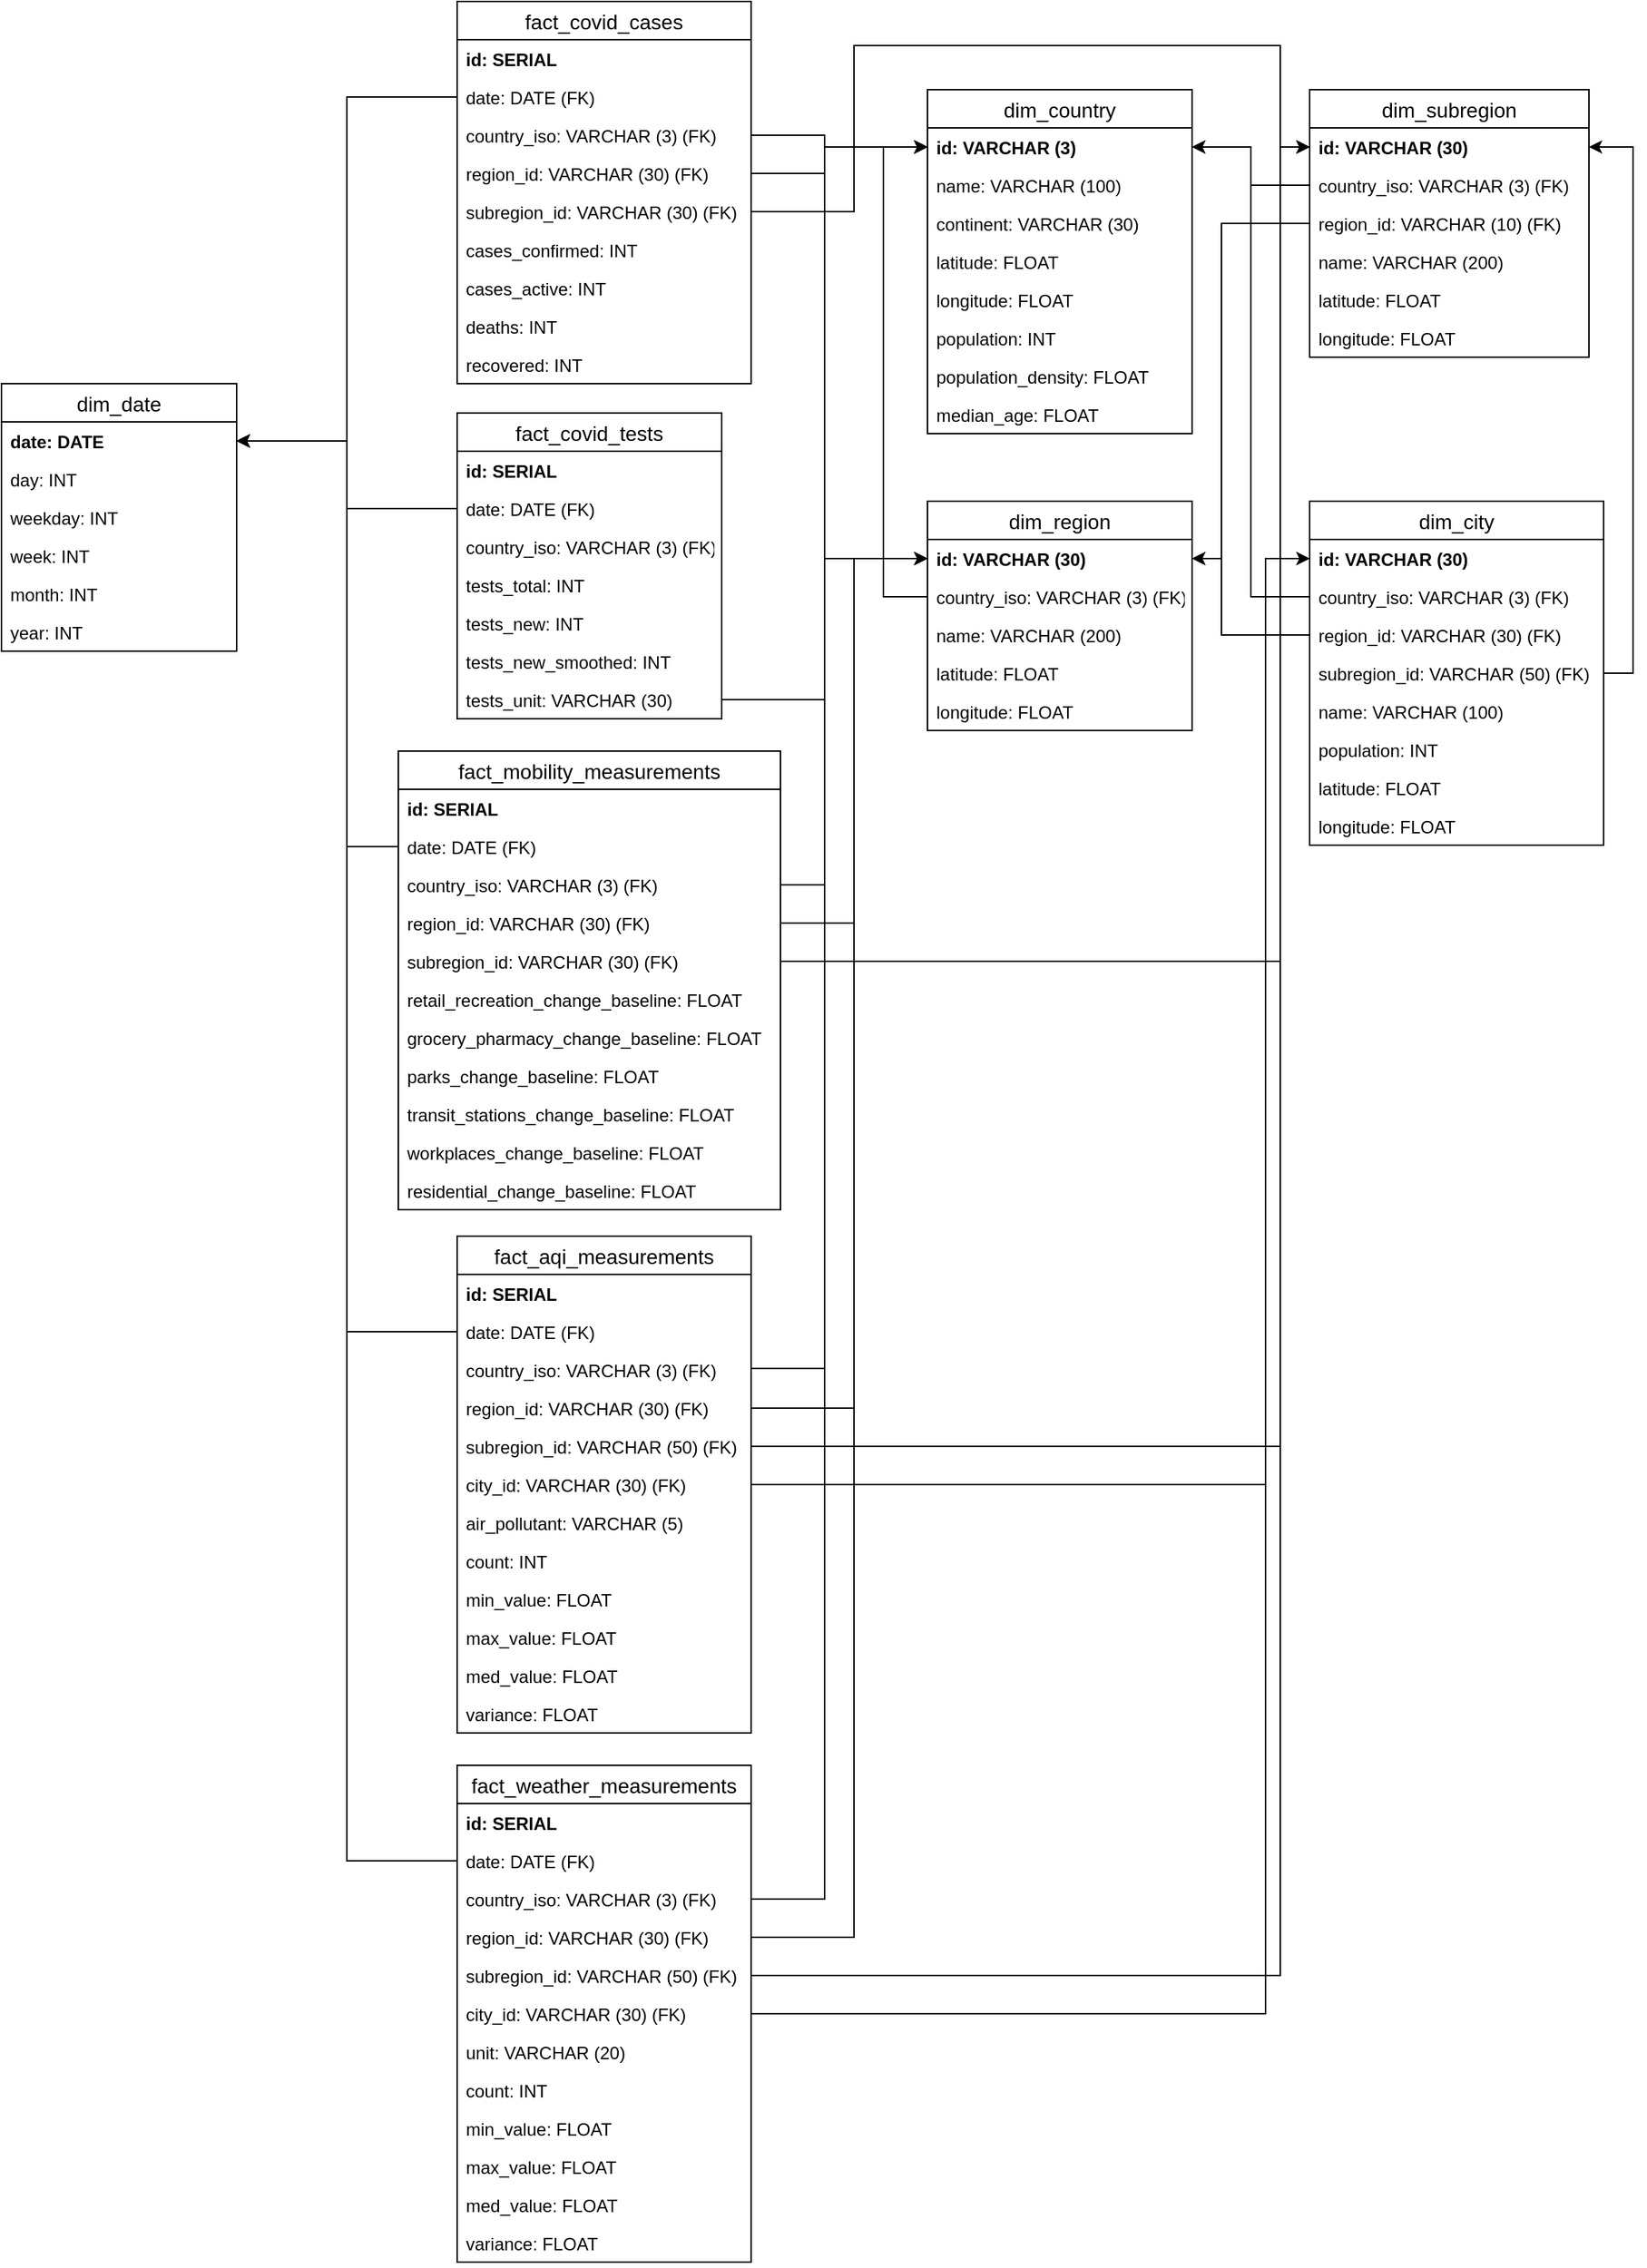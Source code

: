 <mxfile version="13.3.5" type="device"><diagram id="C5RBs43oDa-KdzZeNtuy" name="Page-1"><mxGraphModel dx="1426" dy="821" grid="1" gridSize="10" guides="1" tooltips="1" connect="1" arrows="1" fold="1" page="1" pageScale="1" pageWidth="1169" pageHeight="827" math="0" shadow="0"><root><mxCell id="WIyWlLk6GJQsqaUBKTNV-0"/><mxCell id="WIyWlLk6GJQsqaUBKTNV-1" parent="WIyWlLk6GJQsqaUBKTNV-0"/><mxCell id="V4RTQigZ_DLXJ53Hhl_0-69" style="edgeStyle=orthogonalEdgeStyle;rounded=0;orthogonalLoop=1;jettySize=auto;html=1;exitX=0;exitY=0.5;exitDx=0;exitDy=0;entryX=1;entryY=0.5;entryDx=0;entryDy=0;" parent="WIyWlLk6GJQsqaUBKTNV-1" source="V4RTQigZ_DLXJ53Hhl_0-15" target="V4RTQigZ_DLXJ53Hhl_0-29" edge="1"><mxGeometry relative="1" as="geometry"/></mxCell><mxCell id="V4RTQigZ_DLXJ53Hhl_0-71" style="edgeStyle=orthogonalEdgeStyle;rounded=0;orthogonalLoop=1;jettySize=auto;html=1;exitX=0;exitY=0.5;exitDx=0;exitDy=0;entryX=1;entryY=0.5;entryDx=0;entryDy=0;" parent="WIyWlLk6GJQsqaUBKTNV-1" source="V4RTQigZ_DLXJ53Hhl_0-19" target="V4RTQigZ_DLXJ53Hhl_0-29" edge="1"><mxGeometry relative="1" as="geometry"/></mxCell><mxCell id="V4RTQigZ_DLXJ53Hhl_0-73" style="edgeStyle=orthogonalEdgeStyle;rounded=0;orthogonalLoop=1;jettySize=auto;html=1;exitX=0;exitY=0.5;exitDx=0;exitDy=0;entryX=1;entryY=0.5;entryDx=0;entryDy=0;" parent="WIyWlLk6GJQsqaUBKTNV-1" source="V4RTQigZ_DLXJ53Hhl_0-23" target="V4RTQigZ_DLXJ53Hhl_0-29" edge="1"><mxGeometry relative="1" as="geometry"/></mxCell><mxCell id="V4RTQigZ_DLXJ53Hhl_0-89" style="edgeStyle=orthogonalEdgeStyle;rounded=0;orthogonalLoop=1;jettySize=auto;html=1;exitX=1;exitY=0.5;exitDx=0;exitDy=0;entryX=0;entryY=0.5;entryDx=0;entryDy=0;" parent="WIyWlLk6GJQsqaUBKTNV-1" source="0sKvX_XyBeGaXxwHARVl-60" target="V4RTQigZ_DLXJ53Hhl_0-36" edge="1"><mxGeometry relative="1" as="geometry"><Array as="points"><mxPoint x="590" y="111"/><mxPoint x="590" y="119"/></Array></mxGeometry></mxCell><mxCell id="V4RTQigZ_DLXJ53Hhl_0-90" style="edgeStyle=orthogonalEdgeStyle;rounded=0;orthogonalLoop=1;jettySize=auto;html=1;exitX=1;exitY=0.5;exitDx=0;exitDy=0;" parent="WIyWlLk6GJQsqaUBKTNV-1" source="V4RTQigZ_DLXJ53Hhl_0-20" target="V4RTQigZ_DLXJ53Hhl_0-36" edge="1"><mxGeometry relative="1" as="geometry"><Array as="points"><mxPoint x="540" y="950"/><mxPoint x="590" y="950"/><mxPoint x="590" y="119"/></Array></mxGeometry></mxCell><mxCell id="V4RTQigZ_DLXJ53Hhl_0-91" style="edgeStyle=orthogonalEdgeStyle;rounded=0;orthogonalLoop=1;jettySize=auto;html=1;exitX=1;exitY=0.5;exitDx=0;exitDy=0;entryX=0;entryY=0.5;entryDx=0;entryDy=0;" parent="WIyWlLk6GJQsqaUBKTNV-1" source="0sKvX_XyBeGaXxwHARVl-124" target="V4RTQigZ_DLXJ53Hhl_0-36" edge="1"><mxGeometry relative="1" as="geometry"><Array as="points"><mxPoint x="590" y="1311"/><mxPoint x="590" y="119"/></Array></mxGeometry></mxCell><mxCell id="V4RTQigZ_DLXJ53Hhl_0-101" style="edgeStyle=orthogonalEdgeStyle;rounded=0;orthogonalLoop=1;jettySize=auto;html=1;exitX=0;exitY=0.5;exitDx=0;exitDy=0;entryX=1;entryY=0.5;entryDx=0;entryDy=0;" parent="WIyWlLk6GJQsqaUBKTNV-1" source="V4RTQigZ_DLXJ53Hhl_0-98" target="V4RTQigZ_DLXJ53Hhl_0-29" edge="1"><mxGeometry relative="1" as="geometry"/></mxCell><mxCell id="V4RTQigZ_DLXJ53Hhl_0-102" style="edgeStyle=orthogonalEdgeStyle;rounded=0;orthogonalLoop=1;jettySize=auto;html=1;exitX=1;exitY=0.5;exitDx=0;exitDy=0;entryX=0;entryY=0.5;entryDx=0;entryDy=0;" parent="WIyWlLk6GJQsqaUBKTNV-1" source="V4RTQigZ_DLXJ53Hhl_0-99" target="V4RTQigZ_DLXJ53Hhl_0-36" edge="1"><mxGeometry relative="1" as="geometry"/></mxCell><mxCell id="V4RTQigZ_DLXJ53Hhl_0-112" style="edgeStyle=orthogonalEdgeStyle;rounded=0;orthogonalLoop=1;jettySize=auto;html=1;exitX=0;exitY=0.5;exitDx=0;exitDy=0;entryX=1;entryY=0.5;entryDx=0;entryDy=0;" parent="WIyWlLk6GJQsqaUBKTNV-1" source="V4RTQigZ_DLXJ53Hhl_0-108" target="V4RTQigZ_DLXJ53Hhl_0-29" edge="1"><mxGeometry relative="1" as="geometry"><Array as="points"><mxPoint x="265" y="595"/><mxPoint x="265" y="319"/></Array></mxGeometry></mxCell><mxCell id="V4RTQigZ_DLXJ53Hhl_0-114" style="edgeStyle=orthogonalEdgeStyle;rounded=0;orthogonalLoop=1;jettySize=auto;html=1;exitX=1;exitY=0.5;exitDx=0;exitDy=0;entryX=0;entryY=0.5;entryDx=0;entryDy=0;" parent="WIyWlLk6GJQsqaUBKTNV-1" source="0sKvX_XyBeGaXxwHARVl-83" target="V4RTQigZ_DLXJ53Hhl_0-36" edge="1"><mxGeometry relative="1" as="geometry"><Array as="points"><mxPoint x="590" y="621"/><mxPoint x="590" y="119"/></Array></mxGeometry></mxCell><mxCell id="V4RTQigZ_DLXJ53Hhl_0-28" value="dim_date" style="swimlane;fontStyle=0;childLayout=stackLayout;horizontal=1;startSize=26;horizontalStack=0;resizeParent=1;resizeParentMax=0;resizeLast=0;collapsible=1;marginBottom=0;align=center;fontSize=14;" parent="WIyWlLk6GJQsqaUBKTNV-1" vertex="1"><mxGeometry x="30" y="280" width="160" height="182" as="geometry"/></mxCell><mxCell id="V4RTQigZ_DLXJ53Hhl_0-29" value="date: DATE" style="text;strokeColor=none;fillColor=none;spacingLeft=4;spacingRight=4;overflow=hidden;rotatable=0;points=[[0,0.5],[1,0.5]];portConstraint=eastwest;fontSize=12;fontStyle=1" parent="V4RTQigZ_DLXJ53Hhl_0-28" vertex="1"><mxGeometry y="26" width="160" height="26" as="geometry"/></mxCell><mxCell id="V4RTQigZ_DLXJ53Hhl_0-30" value="day: INT" style="text;strokeColor=none;fillColor=none;spacingLeft=4;spacingRight=4;overflow=hidden;rotatable=0;points=[[0,0.5],[1,0.5]];portConstraint=eastwest;fontSize=12;" parent="V4RTQigZ_DLXJ53Hhl_0-28" vertex="1"><mxGeometry y="52" width="160" height="26" as="geometry"/></mxCell><mxCell id="V4RTQigZ_DLXJ53Hhl_0-34" value="weekday: INT" style="text;strokeColor=none;fillColor=none;spacingLeft=4;spacingRight=4;overflow=hidden;rotatable=0;points=[[0,0.5],[1,0.5]];portConstraint=eastwest;fontSize=12;" parent="V4RTQigZ_DLXJ53Hhl_0-28" vertex="1"><mxGeometry y="78" width="160" height="26" as="geometry"/></mxCell><mxCell id="V4RTQigZ_DLXJ53Hhl_0-31" value="week: INT" style="text;strokeColor=none;fillColor=none;spacingLeft=4;spacingRight=4;overflow=hidden;rotatable=0;points=[[0,0.5],[1,0.5]];portConstraint=eastwest;fontSize=12;" parent="V4RTQigZ_DLXJ53Hhl_0-28" vertex="1"><mxGeometry y="104" width="160" height="26" as="geometry"/></mxCell><mxCell id="V4RTQigZ_DLXJ53Hhl_0-32" value="month: INT" style="text;strokeColor=none;fillColor=none;spacingLeft=4;spacingRight=4;overflow=hidden;rotatable=0;points=[[0,0.5],[1,0.5]];portConstraint=eastwest;fontSize=12;" parent="V4RTQigZ_DLXJ53Hhl_0-28" vertex="1"><mxGeometry y="130" width="160" height="26" as="geometry"/></mxCell><mxCell id="V4RTQigZ_DLXJ53Hhl_0-33" value="year: INT" style="text;strokeColor=none;fillColor=none;spacingLeft=4;spacingRight=4;overflow=hidden;rotatable=0;points=[[0,0.5],[1,0.5]];portConstraint=eastwest;fontSize=12;" parent="V4RTQigZ_DLXJ53Hhl_0-28" vertex="1"><mxGeometry y="156" width="160" height="26" as="geometry"/></mxCell><mxCell id="V4RTQigZ_DLXJ53Hhl_0-13" value="fact_covid_cases" style="swimlane;fontStyle=0;childLayout=stackLayout;horizontal=1;startSize=26;horizontalStack=0;resizeParent=1;resizeParentMax=0;resizeLast=0;collapsible=1;marginBottom=0;align=center;fontSize=14;" parent="WIyWlLk6GJQsqaUBKTNV-1" vertex="1"><mxGeometry x="340" y="20" width="200" height="260" as="geometry"/></mxCell><mxCell id="V4RTQigZ_DLXJ53Hhl_0-14" value="id: SERIAL" style="text;strokeColor=none;fillColor=none;spacingLeft=4;spacingRight=4;overflow=hidden;rotatable=0;points=[[0,0.5],[1,0.5]];portConstraint=eastwest;fontSize=12;fontStyle=1" parent="V4RTQigZ_DLXJ53Hhl_0-13" vertex="1"><mxGeometry y="26" width="200" height="26" as="geometry"/></mxCell><mxCell id="V4RTQigZ_DLXJ53Hhl_0-15" value="date: DATE (FK)" style="text;strokeColor=none;fillColor=none;spacingLeft=4;spacingRight=4;overflow=hidden;rotatable=0;points=[[0,0.5],[1,0.5]];portConstraint=eastwest;fontSize=12;" parent="V4RTQigZ_DLXJ53Hhl_0-13" vertex="1"><mxGeometry y="52" width="200" height="26" as="geometry"/></mxCell><mxCell id="0sKvX_XyBeGaXxwHARVl-60" value="country_iso: VARCHAR (3) (FK)" style="text;strokeColor=none;fillColor=none;spacingLeft=4;spacingRight=4;overflow=hidden;rotatable=0;points=[[0,0.5],[1,0.5]];portConstraint=eastwest;fontSize=12;" vertex="1" parent="V4RTQigZ_DLXJ53Hhl_0-13"><mxGeometry y="78" width="200" height="26" as="geometry"/></mxCell><mxCell id="0sKvX_XyBeGaXxwHARVl-61" value="region_id: VARCHAR (30) (FK)" style="text;strokeColor=none;fillColor=none;spacingLeft=4;spacingRight=4;overflow=hidden;rotatable=0;points=[[0,0.5],[1,0.5]];portConstraint=eastwest;fontSize=12;" vertex="1" parent="V4RTQigZ_DLXJ53Hhl_0-13"><mxGeometry y="104" width="200" height="26" as="geometry"/></mxCell><mxCell id="0sKvX_XyBeGaXxwHARVl-65" value="subregion_id: VARCHAR (30) (FK)" style="text;strokeColor=none;fillColor=none;spacingLeft=4;spacingRight=4;overflow=hidden;rotatable=0;points=[[0,0.5],[1,0.5]];portConstraint=eastwest;fontSize=12;" vertex="1" parent="V4RTQigZ_DLXJ53Hhl_0-13"><mxGeometry y="130" width="200" height="26" as="geometry"/></mxCell><mxCell id="0sKvX_XyBeGaXxwHARVl-66" value="cases_confirmed: INT" style="text;strokeColor=none;fillColor=none;spacingLeft=4;spacingRight=4;overflow=hidden;rotatable=0;points=[[0,0.5],[1,0.5]];portConstraint=eastwest;fontSize=12;" vertex="1" parent="V4RTQigZ_DLXJ53Hhl_0-13"><mxGeometry y="156" width="200" height="26" as="geometry"/></mxCell><mxCell id="0sKvX_XyBeGaXxwHARVl-67" value="cases_active: INT" style="text;strokeColor=none;fillColor=none;spacingLeft=4;spacingRight=4;overflow=hidden;rotatable=0;points=[[0,0.5],[1,0.5]];portConstraint=eastwest;fontSize=12;" vertex="1" parent="V4RTQigZ_DLXJ53Hhl_0-13"><mxGeometry y="182" width="200" height="26" as="geometry"/></mxCell><mxCell id="0sKvX_XyBeGaXxwHARVl-68" value="deaths: INT" style="text;strokeColor=none;fillColor=none;spacingLeft=4;spacingRight=4;overflow=hidden;rotatable=0;points=[[0,0.5],[1,0.5]];portConstraint=eastwest;fontSize=12;" vertex="1" parent="V4RTQigZ_DLXJ53Hhl_0-13"><mxGeometry y="208" width="200" height="26" as="geometry"/></mxCell><mxCell id="0sKvX_XyBeGaXxwHARVl-69" value="recovered: INT" style="text;strokeColor=none;fillColor=none;spacingLeft=4;spacingRight=4;overflow=hidden;rotatable=0;points=[[0,0.5],[1,0.5]];portConstraint=eastwest;fontSize=12;" vertex="1" parent="V4RTQigZ_DLXJ53Hhl_0-13"><mxGeometry y="234" width="200" height="26" as="geometry"/></mxCell><mxCell id="V4RTQigZ_DLXJ53Hhl_0-147" style="edgeStyle=orthogonalEdgeStyle;rounded=0;orthogonalLoop=1;jettySize=auto;html=1;exitX=1;exitY=0.5;exitDx=0;exitDy=0;entryX=1;entryY=0.5;entryDx=0;entryDy=0;" parent="WIyWlLk6GJQsqaUBKTNV-1" source="V4RTQigZ_DLXJ53Hhl_0-133" target="V4RTQigZ_DLXJ53Hhl_0-51" edge="1"><mxGeometry relative="1" as="geometry"><mxPoint x="1235" y="490" as="targetPoint"/></mxGeometry></mxCell><mxCell id="V4RTQigZ_DLXJ53Hhl_0-158" style="edgeStyle=orthogonalEdgeStyle;rounded=0;orthogonalLoop=1;jettySize=auto;html=1;exitX=0;exitY=0.5;exitDx=0;exitDy=0;entryX=0;entryY=0.5;entryDx=0;entryDy=0;" parent="WIyWlLk6GJQsqaUBKTNV-1" source="V4RTQigZ_DLXJ53Hhl_0-94" target="V4RTQigZ_DLXJ53Hhl_0-36" edge="1"><mxGeometry relative="1" as="geometry"><Array as="points"><mxPoint x="630" y="425"/><mxPoint x="630" y="119"/></Array></mxGeometry></mxCell><mxCell id="V4RTQigZ_DLXJ53Hhl_0-161" style="edgeStyle=orthogonalEdgeStyle;rounded=0;orthogonalLoop=1;jettySize=auto;html=1;exitX=0;exitY=0.5;exitDx=0;exitDy=0;entryX=1;entryY=0.5;entryDx=0;entryDy=0;" parent="WIyWlLk6GJQsqaUBKTNV-1" source="V4RTQigZ_DLXJ53Hhl_0-93" target="V4RTQigZ_DLXJ53Hhl_0-36" edge="1"><mxGeometry relative="1" as="geometry"><Array as="points"><mxPoint x="880" y="145"/><mxPoint x="880" y="119"/></Array></mxGeometry></mxCell><mxCell id="V4RTQigZ_DLXJ53Hhl_0-162" style="edgeStyle=orthogonalEdgeStyle;rounded=0;orthogonalLoop=1;jettySize=auto;html=1;exitX=0;exitY=0.5;exitDx=0;exitDy=0;entryX=1;entryY=0.5;entryDx=0;entryDy=0;" parent="WIyWlLk6GJQsqaUBKTNV-1" source="V4RTQigZ_DLXJ53Hhl_0-131" target="V4RTQigZ_DLXJ53Hhl_0-36" edge="1"><mxGeometry relative="1" as="geometry"><Array as="points"><mxPoint x="880" y="425"/><mxPoint x="880" y="119"/></Array></mxGeometry></mxCell><mxCell id="V4RTQigZ_DLXJ53Hhl_0-164" style="edgeStyle=orthogonalEdgeStyle;rounded=0;orthogonalLoop=1;jettySize=auto;html=1;exitX=0;exitY=0.5;exitDx=0;exitDy=0;entryX=1;entryY=0.5;entryDx=0;entryDy=0;" parent="WIyWlLk6GJQsqaUBKTNV-1" source="V4RTQigZ_DLXJ53Hhl_0-52" target="V4RTQigZ_DLXJ53Hhl_0-44" edge="1"><mxGeometry relative="1" as="geometry"><Array as="points"><mxPoint x="860" y="171"/><mxPoint x="860" y="399"/></Array></mxGeometry></mxCell><mxCell id="V4RTQigZ_DLXJ53Hhl_0-166" style="edgeStyle=orthogonalEdgeStyle;rounded=0;orthogonalLoop=1;jettySize=auto;html=1;exitX=0;exitY=0.5;exitDx=0;exitDy=0;entryX=1;entryY=0.5;entryDx=0;entryDy=0;" parent="WIyWlLk6GJQsqaUBKTNV-1" source="V4RTQigZ_DLXJ53Hhl_0-132" target="V4RTQigZ_DLXJ53Hhl_0-44" edge="1"><mxGeometry relative="1" as="geometry"><Array as="points"><mxPoint x="860" y="451"/><mxPoint x="860" y="399"/></Array></mxGeometry></mxCell><mxCell id="V4RTQigZ_DLXJ53Hhl_0-129" value="dim_city" style="swimlane;fontStyle=0;childLayout=stackLayout;horizontal=1;startSize=26;horizontalStack=0;resizeParent=1;resizeParentMax=0;resizeLast=0;collapsible=1;marginBottom=0;align=center;fontSize=14;" parent="WIyWlLk6GJQsqaUBKTNV-1" vertex="1"><mxGeometry x="920" y="360" width="200" height="234" as="geometry"/></mxCell><mxCell id="V4RTQigZ_DLXJ53Hhl_0-130" value="id: VARCHAR (30)" style="text;strokeColor=none;fillColor=none;spacingLeft=4;spacingRight=4;overflow=hidden;rotatable=0;points=[[0,0.5],[1,0.5]];portConstraint=eastwest;fontSize=12;fontStyle=1" parent="V4RTQigZ_DLXJ53Hhl_0-129" vertex="1"><mxGeometry y="26" width="200" height="26" as="geometry"/></mxCell><mxCell id="V4RTQigZ_DLXJ53Hhl_0-131" value="country_iso: VARCHAR (3) (FK)" style="text;strokeColor=none;fillColor=none;spacingLeft=4;spacingRight=4;overflow=hidden;rotatable=0;points=[[0,0.5],[1,0.5]];portConstraint=eastwest;fontSize=12;" parent="V4RTQigZ_DLXJ53Hhl_0-129" vertex="1"><mxGeometry y="52" width="200" height="26" as="geometry"/></mxCell><mxCell id="V4RTQigZ_DLXJ53Hhl_0-132" value="region_id: VARCHAR (30) (FK)" style="text;strokeColor=none;fillColor=none;spacingLeft=4;spacingRight=4;overflow=hidden;rotatable=0;points=[[0,0.5],[1,0.5]];portConstraint=eastwest;fontSize=12;" parent="V4RTQigZ_DLXJ53Hhl_0-129" vertex="1"><mxGeometry y="78" width="200" height="26" as="geometry"/></mxCell><mxCell id="V4RTQigZ_DLXJ53Hhl_0-133" value="subregion_id: VARCHAR (50) (FK)" style="text;strokeColor=none;fillColor=none;spacingLeft=4;spacingRight=4;overflow=hidden;rotatable=0;points=[[0,0.5],[1,0.5]];portConstraint=eastwest;fontSize=12;" parent="V4RTQigZ_DLXJ53Hhl_0-129" vertex="1"><mxGeometry y="104" width="200" height="26" as="geometry"/></mxCell><mxCell id="V4RTQigZ_DLXJ53Hhl_0-138" value="name: VARCHAR (100)" style="text;strokeColor=none;fillColor=none;spacingLeft=4;spacingRight=4;overflow=hidden;rotatable=0;points=[[0,0.5],[1,0.5]];portConstraint=eastwest;fontSize=12;" parent="V4RTQigZ_DLXJ53Hhl_0-129" vertex="1"><mxGeometry y="130" width="200" height="26" as="geometry"/></mxCell><mxCell id="0sKvX_XyBeGaXxwHARVl-0" value="population: INT" style="text;strokeColor=none;fillColor=none;spacingLeft=4;spacingRight=4;overflow=hidden;rotatable=0;points=[[0,0.5],[1,0.5]];portConstraint=eastwest;fontSize=12;" vertex="1" parent="V4RTQigZ_DLXJ53Hhl_0-129"><mxGeometry y="156" width="200" height="26" as="geometry"/></mxCell><mxCell id="0sKvX_XyBeGaXxwHARVl-1" value="latitude: FLOAT" style="text;strokeColor=none;fillColor=none;spacingLeft=4;spacingRight=4;overflow=hidden;rotatable=0;points=[[0,0.5],[1,0.5]];portConstraint=eastwest;fontSize=12;" vertex="1" parent="V4RTQigZ_DLXJ53Hhl_0-129"><mxGeometry y="182" width="200" height="26" as="geometry"/></mxCell><mxCell id="0sKvX_XyBeGaXxwHARVl-2" value="longitude: FLOAT" style="text;strokeColor=none;fillColor=none;spacingLeft=4;spacingRight=4;overflow=hidden;rotatable=0;points=[[0,0.5],[1,0.5]];portConstraint=eastwest;fontSize=12;" vertex="1" parent="V4RTQigZ_DLXJ53Hhl_0-129"><mxGeometry y="208" width="200" height="26" as="geometry"/></mxCell><mxCell id="V4RTQigZ_DLXJ53Hhl_0-50" value="dim_subregion" style="swimlane;fontStyle=0;childLayout=stackLayout;horizontal=1;startSize=26;horizontalStack=0;resizeParent=1;resizeParentMax=0;resizeLast=0;collapsible=1;marginBottom=0;align=center;fontSize=14;" parent="WIyWlLk6GJQsqaUBKTNV-1" vertex="1"><mxGeometry x="920" y="80" width="190" height="182" as="geometry"/></mxCell><mxCell id="V4RTQigZ_DLXJ53Hhl_0-51" value="id: VARCHAR (30)" style="text;strokeColor=none;fillColor=none;spacingLeft=4;spacingRight=4;overflow=hidden;rotatable=0;points=[[0,0.5],[1,0.5]];portConstraint=eastwest;fontSize=12;fontStyle=1" parent="V4RTQigZ_DLXJ53Hhl_0-50" vertex="1"><mxGeometry y="26" width="190" height="26" as="geometry"/></mxCell><mxCell id="V4RTQigZ_DLXJ53Hhl_0-93" value="country_iso: VARCHAR (3) (FK)" style="text;strokeColor=none;fillColor=none;spacingLeft=4;spacingRight=4;overflow=hidden;rotatable=0;points=[[0,0.5],[1,0.5]];portConstraint=eastwest;fontSize=12;" parent="V4RTQigZ_DLXJ53Hhl_0-50" vertex="1"><mxGeometry y="52" width="190" height="26" as="geometry"/></mxCell><mxCell id="V4RTQigZ_DLXJ53Hhl_0-52" value="region_id: VARCHAR (10) (FK)" style="text;strokeColor=none;fillColor=none;spacingLeft=4;spacingRight=4;overflow=hidden;rotatable=0;points=[[0,0.5],[1,0.5]];portConstraint=eastwest;fontSize=12;" parent="V4RTQigZ_DLXJ53Hhl_0-50" vertex="1"><mxGeometry y="78" width="190" height="26" as="geometry"/></mxCell><mxCell id="V4RTQigZ_DLXJ53Hhl_0-121" value="name: VARCHAR (200)" style="text;strokeColor=none;fillColor=none;spacingLeft=4;spacingRight=4;overflow=hidden;rotatable=0;points=[[0,0.5],[1,0.5]];portConstraint=eastwest;fontSize=12;" parent="V4RTQigZ_DLXJ53Hhl_0-50" vertex="1"><mxGeometry y="104" width="190" height="26" as="geometry"/></mxCell><mxCell id="0sKvX_XyBeGaXxwHARVl-7" value="latitude: FLOAT" style="text;strokeColor=none;fillColor=none;spacingLeft=4;spacingRight=4;overflow=hidden;rotatable=0;points=[[0,0.5],[1,0.5]];portConstraint=eastwest;fontSize=12;" vertex="1" parent="V4RTQigZ_DLXJ53Hhl_0-50"><mxGeometry y="130" width="190" height="26" as="geometry"/></mxCell><mxCell id="0sKvX_XyBeGaXxwHARVl-8" value="longitude: FLOAT" style="text;strokeColor=none;fillColor=none;spacingLeft=4;spacingRight=4;overflow=hidden;rotatable=0;points=[[0,0.5],[1,0.5]];portConstraint=eastwest;fontSize=12;" vertex="1" parent="V4RTQigZ_DLXJ53Hhl_0-50"><mxGeometry y="156" width="190" height="26" as="geometry"/></mxCell><mxCell id="V4RTQigZ_DLXJ53Hhl_0-35" value="dim_country" style="swimlane;fontStyle=0;childLayout=stackLayout;horizontal=1;startSize=26;horizontalStack=0;resizeParent=1;resizeParentMax=0;resizeLast=0;collapsible=1;marginBottom=0;align=center;fontSize=14;" parent="WIyWlLk6GJQsqaUBKTNV-1" vertex="1"><mxGeometry x="660" y="80" width="180" height="234" as="geometry"/></mxCell><mxCell id="V4RTQigZ_DLXJ53Hhl_0-36" value="id: VARCHAR (3)" style="text;strokeColor=none;fillColor=none;spacingLeft=4;spacingRight=4;overflow=hidden;rotatable=0;points=[[0,0.5],[1,0.5]];portConstraint=eastwest;fontSize=12;fontStyle=1" parent="V4RTQigZ_DLXJ53Hhl_0-35" vertex="1"><mxGeometry y="26" width="180" height="26" as="geometry"/></mxCell><mxCell id="V4RTQigZ_DLXJ53Hhl_0-37" value="name: VARCHAR (100)" style="text;strokeColor=none;fillColor=none;spacingLeft=4;spacingRight=4;overflow=hidden;rotatable=0;points=[[0,0.5],[1,0.5]];portConstraint=eastwest;fontSize=12;" parent="V4RTQigZ_DLXJ53Hhl_0-35" vertex="1"><mxGeometry y="52" width="180" height="26" as="geometry"/></mxCell><mxCell id="V4RTQigZ_DLXJ53Hhl_0-38" value="continent: VARCHAR (30)" style="text;strokeColor=none;fillColor=none;spacingLeft=4;spacingRight=4;overflow=hidden;rotatable=0;points=[[0,0.5],[1,0.5]];portConstraint=eastwest;fontSize=12;" parent="V4RTQigZ_DLXJ53Hhl_0-35" vertex="1"><mxGeometry y="78" width="180" height="26" as="geometry"/></mxCell><mxCell id="V4RTQigZ_DLXJ53Hhl_0-39" value="latitude: FLOAT" style="text;strokeColor=none;fillColor=none;spacingLeft=4;spacingRight=4;overflow=hidden;rotatable=0;points=[[0,0.5],[1,0.5]];portConstraint=eastwest;fontSize=12;" parent="V4RTQigZ_DLXJ53Hhl_0-35" vertex="1"><mxGeometry y="104" width="180" height="26" as="geometry"/></mxCell><mxCell id="V4RTQigZ_DLXJ53Hhl_0-40" value="longitude: FLOAT" style="text;strokeColor=none;fillColor=none;spacingLeft=4;spacingRight=4;overflow=hidden;rotatable=0;points=[[0,0.5],[1,0.5]];portConstraint=eastwest;fontSize=12;" parent="V4RTQigZ_DLXJ53Hhl_0-35" vertex="1"><mxGeometry y="130" width="180" height="26" as="geometry"/></mxCell><mxCell id="V4RTQigZ_DLXJ53Hhl_0-41" value="population: INT" style="text;strokeColor=none;fillColor=none;spacingLeft=4;spacingRight=4;overflow=hidden;rotatable=0;points=[[0,0.5],[1,0.5]];portConstraint=eastwest;fontSize=12;" parent="V4RTQigZ_DLXJ53Hhl_0-35" vertex="1"><mxGeometry y="156" width="180" height="26" as="geometry"/></mxCell><mxCell id="0sKvX_XyBeGaXxwHARVl-14" value="population_density: FLOAT" style="text;strokeColor=none;fillColor=none;spacingLeft=4;spacingRight=4;overflow=hidden;rotatable=0;points=[[0,0.5],[1,0.5]];portConstraint=eastwest;fontSize=12;" vertex="1" parent="V4RTQigZ_DLXJ53Hhl_0-35"><mxGeometry y="182" width="180" height="26" as="geometry"/></mxCell><mxCell id="0sKvX_XyBeGaXxwHARVl-18" value="median_age: FLOAT" style="text;strokeColor=none;fillColor=none;spacingLeft=4;spacingRight=4;overflow=hidden;rotatable=0;points=[[0,0.5],[1,0.5]];portConstraint=eastwest;fontSize=12;" vertex="1" parent="V4RTQigZ_DLXJ53Hhl_0-35"><mxGeometry y="208" width="180" height="26" as="geometry"/></mxCell><mxCell id="V4RTQigZ_DLXJ53Hhl_0-43" value="dim_region" style="swimlane;fontStyle=0;childLayout=stackLayout;horizontal=1;startSize=26;horizontalStack=0;resizeParent=1;resizeParentMax=0;resizeLast=0;collapsible=1;marginBottom=0;align=center;fontSize=14;" parent="WIyWlLk6GJQsqaUBKTNV-1" vertex="1"><mxGeometry x="660" y="360" width="180" height="156" as="geometry"/></mxCell><mxCell id="V4RTQigZ_DLXJ53Hhl_0-44" value="id: VARCHAR (30)" style="text;strokeColor=none;fillColor=none;spacingLeft=4;spacingRight=4;overflow=hidden;rotatable=0;points=[[0,0.5],[1,0.5]];portConstraint=eastwest;fontSize=12;fontStyle=1" parent="V4RTQigZ_DLXJ53Hhl_0-43" vertex="1"><mxGeometry y="26" width="180" height="26" as="geometry"/></mxCell><mxCell id="V4RTQigZ_DLXJ53Hhl_0-94" value="country_iso: VARCHAR (3) (FK)" style="text;strokeColor=none;fillColor=none;spacingLeft=4;spacingRight=4;overflow=hidden;rotatable=0;points=[[0,0.5],[1,0.5]];portConstraint=eastwest;fontSize=12;" parent="V4RTQigZ_DLXJ53Hhl_0-43" vertex="1"><mxGeometry y="52" width="180" height="26" as="geometry"/></mxCell><mxCell id="0sKvX_XyBeGaXxwHARVl-12" value="name: VARCHAR (200)" style="text;strokeColor=none;fillColor=none;spacingLeft=4;spacingRight=4;overflow=hidden;rotatable=0;points=[[0,0.5],[1,0.5]];portConstraint=eastwest;fontSize=12;" vertex="1" parent="V4RTQigZ_DLXJ53Hhl_0-43"><mxGeometry y="78" width="180" height="26" as="geometry"/></mxCell><mxCell id="0sKvX_XyBeGaXxwHARVl-13" value="latitude: FLOAT" style="text;strokeColor=none;fillColor=none;spacingLeft=4;spacingRight=4;overflow=hidden;rotatable=0;points=[[0,0.5],[1,0.5]];portConstraint=eastwest;fontSize=12;" vertex="1" parent="V4RTQigZ_DLXJ53Hhl_0-43"><mxGeometry y="104" width="180" height="26" as="geometry"/></mxCell><mxCell id="V4RTQigZ_DLXJ53Hhl_0-45" value="longitude: FLOAT" style="text;strokeColor=none;fillColor=none;spacingLeft=4;spacingRight=4;overflow=hidden;rotatable=0;points=[[0,0.5],[1,0.5]];portConstraint=eastwest;fontSize=12;" parent="V4RTQigZ_DLXJ53Hhl_0-43" vertex="1"><mxGeometry y="130" width="180" height="26" as="geometry"/></mxCell><mxCell id="0sKvX_XyBeGaXxwHARVl-74" style="edgeStyle=orthogonalEdgeStyle;rounded=0;orthogonalLoop=1;jettySize=auto;html=1;exitX=1;exitY=0.5;exitDx=0;exitDy=0;entryX=0;entryY=0.5;entryDx=0;entryDy=0;" edge="1" parent="WIyWlLk6GJQsqaUBKTNV-1" source="0sKvX_XyBeGaXxwHARVl-61" target="V4RTQigZ_DLXJ53Hhl_0-44"><mxGeometry relative="1" as="geometry"><Array as="points"><mxPoint x="590" y="137"/><mxPoint x="590" y="399"/></Array></mxGeometry></mxCell><mxCell id="0sKvX_XyBeGaXxwHARVl-75" style="edgeStyle=orthogonalEdgeStyle;rounded=0;orthogonalLoop=1;jettySize=auto;html=1;exitX=1;exitY=0.5;exitDx=0;exitDy=0;entryX=0;entryY=0.5;entryDx=0;entryDy=0;" edge="1" parent="WIyWlLk6GJQsqaUBKTNV-1" source="0sKvX_XyBeGaXxwHARVl-65" target="V4RTQigZ_DLXJ53Hhl_0-51"><mxGeometry relative="1" as="geometry"><Array as="points"><mxPoint x="610" y="163"/><mxPoint x="610" y="50"/><mxPoint x="900" y="50"/><mxPoint x="900" y="119"/></Array></mxGeometry></mxCell><mxCell id="V4RTQigZ_DLXJ53Hhl_0-96" value="fact_covid_tests" style="swimlane;fontStyle=0;childLayout=stackLayout;horizontal=1;startSize=26;horizontalStack=0;resizeParent=1;resizeParentMax=0;resizeLast=0;collapsible=1;marginBottom=0;align=center;fontSize=14;" parent="WIyWlLk6GJQsqaUBKTNV-1" vertex="1"><mxGeometry x="340" y="300" width="180" height="208" as="geometry"/></mxCell><mxCell id="V4RTQigZ_DLXJ53Hhl_0-97" value="id: SERIAL" style="text;strokeColor=none;fillColor=none;spacingLeft=4;spacingRight=4;overflow=hidden;rotatable=0;points=[[0,0.5],[1,0.5]];portConstraint=eastwest;fontSize=12;fontStyle=1" parent="V4RTQigZ_DLXJ53Hhl_0-96" vertex="1"><mxGeometry y="26" width="180" height="26" as="geometry"/></mxCell><mxCell id="V4RTQigZ_DLXJ53Hhl_0-98" value="date: DATE (FK)" style="text;strokeColor=none;fillColor=none;spacingLeft=4;spacingRight=4;overflow=hidden;rotatable=0;points=[[0,0.5],[1,0.5]];portConstraint=eastwest;fontSize=12;" parent="V4RTQigZ_DLXJ53Hhl_0-96" vertex="1"><mxGeometry y="52" width="180" height="26" as="geometry"/></mxCell><mxCell id="0sKvX_XyBeGaXxwHARVl-79" value="country_iso: VARCHAR (3) (FK)" style="text;strokeColor=none;fillColor=none;spacingLeft=4;spacingRight=4;overflow=hidden;rotatable=0;points=[[0,0.5],[1,0.5]];portConstraint=eastwest;fontSize=12;" vertex="1" parent="V4RTQigZ_DLXJ53Hhl_0-96"><mxGeometry y="78" width="180" height="26" as="geometry"/></mxCell><mxCell id="0sKvX_XyBeGaXxwHARVl-80" value="tests_total: INT" style="text;strokeColor=none;fillColor=none;spacingLeft=4;spacingRight=4;overflow=hidden;rotatable=0;points=[[0,0.5],[1,0.5]];portConstraint=eastwest;fontSize=12;" vertex="1" parent="V4RTQigZ_DLXJ53Hhl_0-96"><mxGeometry y="104" width="180" height="26" as="geometry"/></mxCell><mxCell id="0sKvX_XyBeGaXxwHARVl-81" value="tests_new: INT" style="text;strokeColor=none;fillColor=none;spacingLeft=4;spacingRight=4;overflow=hidden;rotatable=0;points=[[0,0.5],[1,0.5]];portConstraint=eastwest;fontSize=12;" vertex="1" parent="V4RTQigZ_DLXJ53Hhl_0-96"><mxGeometry y="130" width="180" height="26" as="geometry"/></mxCell><mxCell id="0sKvX_XyBeGaXxwHARVl-82" value="tests_new_smoothed: INT" style="text;strokeColor=none;fillColor=none;spacingLeft=4;spacingRight=4;overflow=hidden;rotatable=0;points=[[0,0.5],[1,0.5]];portConstraint=eastwest;fontSize=12;" vertex="1" parent="V4RTQigZ_DLXJ53Hhl_0-96"><mxGeometry y="156" width="180" height="26" as="geometry"/></mxCell><mxCell id="V4RTQigZ_DLXJ53Hhl_0-99" value="tests_unit: VARCHAR (30)" style="text;strokeColor=none;fillColor=none;spacingLeft=4;spacingRight=4;overflow=hidden;rotatable=0;points=[[0,0.5],[1,0.5]];portConstraint=eastwest;fontSize=12;" parent="V4RTQigZ_DLXJ53Hhl_0-96" vertex="1"><mxGeometry y="182" width="180" height="26" as="geometry"/></mxCell><mxCell id="V4RTQigZ_DLXJ53Hhl_0-106" value="fact_mobility_measurements" style="swimlane;fontStyle=0;childLayout=stackLayout;horizontal=1;startSize=26;horizontalStack=0;resizeParent=1;resizeParentMax=0;resizeLast=0;collapsible=1;marginBottom=0;align=center;fontSize=14;" parent="WIyWlLk6GJQsqaUBKTNV-1" vertex="1"><mxGeometry x="300" y="530" width="260" height="312" as="geometry"/></mxCell><mxCell id="V4RTQigZ_DLXJ53Hhl_0-107" value="id: SERIAL" style="text;strokeColor=none;fillColor=none;spacingLeft=4;spacingRight=4;overflow=hidden;rotatable=0;points=[[0,0.5],[1,0.5]];portConstraint=eastwest;fontSize=12;fontStyle=1" parent="V4RTQigZ_DLXJ53Hhl_0-106" vertex="1"><mxGeometry y="26" width="260" height="26" as="geometry"/></mxCell><mxCell id="V4RTQigZ_DLXJ53Hhl_0-108" value="date: DATE (FK)" style="text;strokeColor=none;fillColor=none;spacingLeft=4;spacingRight=4;overflow=hidden;rotatable=0;points=[[0,0.5],[1,0.5]];portConstraint=eastwest;fontSize=12;" parent="V4RTQigZ_DLXJ53Hhl_0-106" vertex="1"><mxGeometry y="52" width="260" height="26" as="geometry"/></mxCell><mxCell id="0sKvX_XyBeGaXxwHARVl-83" value="country_iso: VARCHAR (3) (FK)" style="text;strokeColor=none;fillColor=none;spacingLeft=4;spacingRight=4;overflow=hidden;rotatable=0;points=[[0,0.5],[1,0.5]];portConstraint=eastwest;fontSize=12;" vertex="1" parent="V4RTQigZ_DLXJ53Hhl_0-106"><mxGeometry y="78" width="260" height="26" as="geometry"/></mxCell><mxCell id="0sKvX_XyBeGaXxwHARVl-84" value="region_id: VARCHAR (30) (FK)" style="text;strokeColor=none;fillColor=none;spacingLeft=4;spacingRight=4;overflow=hidden;rotatable=0;points=[[0,0.5],[1,0.5]];portConstraint=eastwest;fontSize=12;" vertex="1" parent="V4RTQigZ_DLXJ53Hhl_0-106"><mxGeometry y="104" width="260" height="26" as="geometry"/></mxCell><mxCell id="0sKvX_XyBeGaXxwHARVl-85" value="subregion_id: VARCHAR (30) (FK)" style="text;strokeColor=none;fillColor=none;spacingLeft=4;spacingRight=4;overflow=hidden;rotatable=0;points=[[0,0.5],[1,0.5]];portConstraint=eastwest;fontSize=12;" vertex="1" parent="V4RTQigZ_DLXJ53Hhl_0-106"><mxGeometry y="130" width="260" height="26" as="geometry"/></mxCell><mxCell id="0sKvX_XyBeGaXxwHARVl-87" value="retail_recreation_change_baseline: FLOAT" style="text;strokeColor=none;fillColor=none;spacingLeft=4;spacingRight=4;overflow=hidden;rotatable=0;points=[[0,0.5],[1,0.5]];portConstraint=eastwest;fontSize=12;" vertex="1" parent="V4RTQigZ_DLXJ53Hhl_0-106"><mxGeometry y="156" width="260" height="26" as="geometry"/></mxCell><mxCell id="0sKvX_XyBeGaXxwHARVl-88" value="grocery_pharmacy_change_baseline: FLOAT" style="text;strokeColor=none;fillColor=none;spacingLeft=4;spacingRight=4;overflow=hidden;rotatable=0;points=[[0,0.5],[1,0.5]];portConstraint=eastwest;fontSize=12;" vertex="1" parent="V4RTQigZ_DLXJ53Hhl_0-106"><mxGeometry y="182" width="260" height="26" as="geometry"/></mxCell><mxCell id="0sKvX_XyBeGaXxwHARVl-90" value="parks_change_baseline: FLOAT" style="text;strokeColor=none;fillColor=none;spacingLeft=4;spacingRight=4;overflow=hidden;rotatable=0;points=[[0,0.5],[1,0.5]];portConstraint=eastwest;fontSize=12;" vertex="1" parent="V4RTQigZ_DLXJ53Hhl_0-106"><mxGeometry y="208" width="260" height="26" as="geometry"/></mxCell><mxCell id="0sKvX_XyBeGaXxwHARVl-91" value="transit_stations_change_baseline: FLOAT" style="text;strokeColor=none;fillColor=none;spacingLeft=4;spacingRight=4;overflow=hidden;rotatable=0;points=[[0,0.5],[1,0.5]];portConstraint=eastwest;fontSize=12;" vertex="1" parent="V4RTQigZ_DLXJ53Hhl_0-106"><mxGeometry y="234" width="260" height="26" as="geometry"/></mxCell><mxCell id="0sKvX_XyBeGaXxwHARVl-94" value="workplaces_change_baseline: FLOAT" style="text;strokeColor=none;fillColor=none;spacingLeft=4;spacingRight=4;overflow=hidden;rotatable=0;points=[[0,0.5],[1,0.5]];portConstraint=eastwest;fontSize=12;" vertex="1" parent="V4RTQigZ_DLXJ53Hhl_0-106"><mxGeometry y="260" width="260" height="26" as="geometry"/></mxCell><mxCell id="V4RTQigZ_DLXJ53Hhl_0-109" value="residential_change_baseline: FLOAT" style="text;strokeColor=none;fillColor=none;spacingLeft=4;spacingRight=4;overflow=hidden;rotatable=0;points=[[0,0.5],[1,0.5]];portConstraint=eastwest;fontSize=12;" parent="V4RTQigZ_DLXJ53Hhl_0-106" vertex="1"><mxGeometry y="286" width="260" height="26" as="geometry"/></mxCell><mxCell id="0sKvX_XyBeGaXxwHARVl-109" style="edgeStyle=orthogonalEdgeStyle;rounded=0;orthogonalLoop=1;jettySize=auto;html=1;exitX=1;exitY=0.5;exitDx=0;exitDy=0;entryX=0;entryY=0.5;entryDx=0;entryDy=0;" edge="1" parent="WIyWlLk6GJQsqaUBKTNV-1" source="0sKvX_XyBeGaXxwHARVl-84" target="V4RTQigZ_DLXJ53Hhl_0-44"><mxGeometry relative="1" as="geometry"/></mxCell><mxCell id="0sKvX_XyBeGaXxwHARVl-110" style="edgeStyle=orthogonalEdgeStyle;rounded=0;orthogonalLoop=1;jettySize=auto;html=1;exitX=1;exitY=0.5;exitDx=0;exitDy=0;entryX=0;entryY=0.5;entryDx=0;entryDy=0;" edge="1" parent="WIyWlLk6GJQsqaUBKTNV-1" source="0sKvX_XyBeGaXxwHARVl-85" target="V4RTQigZ_DLXJ53Hhl_0-51"><mxGeometry relative="1" as="geometry"><Array as="points"><mxPoint x="900" y="673"/><mxPoint x="900" y="119"/></Array></mxGeometry></mxCell><mxCell id="V4RTQigZ_DLXJ53Hhl_0-17" value="fact_aqi_measurements" style="swimlane;fontStyle=0;childLayout=stackLayout;horizontal=1;startSize=26;horizontalStack=0;resizeParent=1;resizeParentMax=0;resizeLast=0;collapsible=1;marginBottom=0;align=center;fontSize=14;" parent="WIyWlLk6GJQsqaUBKTNV-1" vertex="1"><mxGeometry x="340" y="860" width="200" height="338" as="geometry"/></mxCell><mxCell id="V4RTQigZ_DLXJ53Hhl_0-18" value="id: SERIAL" style="text;strokeColor=none;fillColor=none;spacingLeft=4;spacingRight=4;overflow=hidden;rotatable=0;points=[[0,0.5],[1,0.5]];portConstraint=eastwest;fontSize=12;fontStyle=1" parent="V4RTQigZ_DLXJ53Hhl_0-17" vertex="1"><mxGeometry y="26" width="200" height="26" as="geometry"/></mxCell><mxCell id="V4RTQigZ_DLXJ53Hhl_0-19" value="date: DATE (FK)" style="text;strokeColor=none;fillColor=none;spacingLeft=4;spacingRight=4;overflow=hidden;rotatable=0;points=[[0,0.5],[1,0.5]];portConstraint=eastwest;fontSize=12;" parent="V4RTQigZ_DLXJ53Hhl_0-17" vertex="1"><mxGeometry y="52" width="200" height="26" as="geometry"/></mxCell><mxCell id="0sKvX_XyBeGaXxwHARVl-112" value="country_iso: VARCHAR (3) (FK)" style="text;strokeColor=none;fillColor=none;spacingLeft=4;spacingRight=4;overflow=hidden;rotatable=0;points=[[0,0.5],[1,0.5]];portConstraint=eastwest;fontSize=12;" vertex="1" parent="V4RTQigZ_DLXJ53Hhl_0-17"><mxGeometry y="78" width="200" height="26" as="geometry"/></mxCell><mxCell id="0sKvX_XyBeGaXxwHARVl-113" value="region_id: VARCHAR (30) (FK)" style="text;strokeColor=none;fillColor=none;spacingLeft=4;spacingRight=4;overflow=hidden;rotatable=0;points=[[0,0.5],[1,0.5]];portConstraint=eastwest;fontSize=12;" vertex="1" parent="V4RTQigZ_DLXJ53Hhl_0-17"><mxGeometry y="104" width="200" height="26" as="geometry"/></mxCell><mxCell id="0sKvX_XyBeGaXxwHARVl-114" value="subregion_id: VARCHAR (50) (FK)" style="text;strokeColor=none;fillColor=none;spacingLeft=4;spacingRight=4;overflow=hidden;rotatable=0;points=[[0,0.5],[1,0.5]];portConstraint=eastwest;fontSize=12;" vertex="1" parent="V4RTQigZ_DLXJ53Hhl_0-17"><mxGeometry y="130" width="200" height="26" as="geometry"/></mxCell><mxCell id="0sKvX_XyBeGaXxwHARVl-117" value="city_id: VARCHAR (30) (FK)" style="text;strokeColor=none;fillColor=none;spacingLeft=4;spacingRight=4;overflow=hidden;rotatable=0;points=[[0,0.5],[1,0.5]];portConstraint=eastwest;fontSize=12;" vertex="1" parent="V4RTQigZ_DLXJ53Hhl_0-17"><mxGeometry y="156" width="200" height="26" as="geometry"/></mxCell><mxCell id="0sKvX_XyBeGaXxwHARVl-118" value="air_pollutant: VARCHAR (5)" style="text;strokeColor=none;fillColor=none;spacingLeft=4;spacingRight=4;overflow=hidden;rotatable=0;points=[[0,0.5],[1,0.5]];portConstraint=eastwest;fontSize=12;" vertex="1" parent="V4RTQigZ_DLXJ53Hhl_0-17"><mxGeometry y="182" width="200" height="26" as="geometry"/></mxCell><mxCell id="0sKvX_XyBeGaXxwHARVl-120" value="count: INT" style="text;strokeColor=none;fillColor=none;spacingLeft=4;spacingRight=4;overflow=hidden;rotatable=0;points=[[0,0.5],[1,0.5]];portConstraint=eastwest;fontSize=12;" vertex="1" parent="V4RTQigZ_DLXJ53Hhl_0-17"><mxGeometry y="208" width="200" height="26" as="geometry"/></mxCell><mxCell id="0sKvX_XyBeGaXxwHARVl-121" value="min_value: FLOAT" style="text;strokeColor=none;fillColor=none;spacingLeft=4;spacingRight=4;overflow=hidden;rotatable=0;points=[[0,0.5],[1,0.5]];portConstraint=eastwest;fontSize=12;" vertex="1" parent="V4RTQigZ_DLXJ53Hhl_0-17"><mxGeometry y="234" width="200" height="26" as="geometry"/></mxCell><mxCell id="0sKvX_XyBeGaXxwHARVl-122" value="max_value: FLOAT" style="text;strokeColor=none;fillColor=none;spacingLeft=4;spacingRight=4;overflow=hidden;rotatable=0;points=[[0,0.5],[1,0.5]];portConstraint=eastwest;fontSize=12;" vertex="1" parent="V4RTQigZ_DLXJ53Hhl_0-17"><mxGeometry y="260" width="200" height="26" as="geometry"/></mxCell><mxCell id="0sKvX_XyBeGaXxwHARVl-123" value="med_value: FLOAT" style="text;strokeColor=none;fillColor=none;spacingLeft=4;spacingRight=4;overflow=hidden;rotatable=0;points=[[0,0.5],[1,0.5]];portConstraint=eastwest;fontSize=12;" vertex="1" parent="V4RTQigZ_DLXJ53Hhl_0-17"><mxGeometry y="286" width="200" height="26" as="geometry"/></mxCell><mxCell id="V4RTQigZ_DLXJ53Hhl_0-20" value="variance: FLOAT" style="text;strokeColor=none;fillColor=none;spacingLeft=4;spacingRight=4;overflow=hidden;rotatable=0;points=[[0,0.5],[1,0.5]];portConstraint=eastwest;fontSize=12;" parent="V4RTQigZ_DLXJ53Hhl_0-17" vertex="1"><mxGeometry y="312" width="200" height="26" as="geometry"/></mxCell><mxCell id="0sKvX_XyBeGaXxwHARVl-139" style="edgeStyle=orthogonalEdgeStyle;rounded=0;orthogonalLoop=1;jettySize=auto;html=1;exitX=1;exitY=0.5;exitDx=0;exitDy=0;entryX=0;entryY=0.5;entryDx=0;entryDy=0;" edge="1" parent="WIyWlLk6GJQsqaUBKTNV-1" source="0sKvX_XyBeGaXxwHARVl-113" target="V4RTQigZ_DLXJ53Hhl_0-44"><mxGeometry relative="1" as="geometry"><Array as="points"><mxPoint x="610" y="977"/><mxPoint x="610" y="399"/></Array></mxGeometry></mxCell><mxCell id="0sKvX_XyBeGaXxwHARVl-140" style="edgeStyle=orthogonalEdgeStyle;rounded=0;orthogonalLoop=1;jettySize=auto;html=1;exitX=1;exitY=0.5;exitDx=0;exitDy=0;entryX=0;entryY=0.5;entryDx=0;entryDy=0;" edge="1" parent="WIyWlLk6GJQsqaUBKTNV-1" source="0sKvX_XyBeGaXxwHARVl-125" target="V4RTQigZ_DLXJ53Hhl_0-44"><mxGeometry relative="1" as="geometry"><Array as="points"><mxPoint x="610" y="1337"/><mxPoint x="610" y="399"/></Array></mxGeometry></mxCell><mxCell id="V4RTQigZ_DLXJ53Hhl_0-21" value="fact_weather_measurements" style="swimlane;fontStyle=0;childLayout=stackLayout;horizontal=1;startSize=26;horizontalStack=0;resizeParent=1;resizeParentMax=0;resizeLast=0;collapsible=1;marginBottom=0;align=center;fontSize=14;" parent="WIyWlLk6GJQsqaUBKTNV-1" vertex="1"><mxGeometry x="340" y="1220" width="200" height="338" as="geometry"/></mxCell><mxCell id="V4RTQigZ_DLXJ53Hhl_0-22" value="id: SERIAL" style="text;strokeColor=none;fillColor=none;spacingLeft=4;spacingRight=4;overflow=hidden;rotatable=0;points=[[0,0.5],[1,0.5]];portConstraint=eastwest;fontSize=12;fontStyle=1" parent="V4RTQigZ_DLXJ53Hhl_0-21" vertex="1"><mxGeometry y="26" width="200" height="26" as="geometry"/></mxCell><mxCell id="V4RTQigZ_DLXJ53Hhl_0-23" value="date: DATE (FK)" style="text;strokeColor=none;fillColor=none;spacingLeft=4;spacingRight=4;overflow=hidden;rotatable=0;points=[[0,0.5],[1,0.5]];portConstraint=eastwest;fontSize=12;" parent="V4RTQigZ_DLXJ53Hhl_0-21" vertex="1"><mxGeometry y="52" width="200" height="26" as="geometry"/></mxCell><mxCell id="0sKvX_XyBeGaXxwHARVl-124" value="country_iso: VARCHAR (3) (FK)" style="text;strokeColor=none;fillColor=none;spacingLeft=4;spacingRight=4;overflow=hidden;rotatable=0;points=[[0,0.5],[1,0.5]];portConstraint=eastwest;fontSize=12;" vertex="1" parent="V4RTQigZ_DLXJ53Hhl_0-21"><mxGeometry y="78" width="200" height="26" as="geometry"/></mxCell><mxCell id="0sKvX_XyBeGaXxwHARVl-125" value="region_id: VARCHAR (30) (FK)" style="text;strokeColor=none;fillColor=none;spacingLeft=4;spacingRight=4;overflow=hidden;rotatable=0;points=[[0,0.5],[1,0.5]];portConstraint=eastwest;fontSize=12;" vertex="1" parent="V4RTQigZ_DLXJ53Hhl_0-21"><mxGeometry y="104" width="200" height="26" as="geometry"/></mxCell><mxCell id="0sKvX_XyBeGaXxwHARVl-131" value="subregion_id: VARCHAR (50) (FK)" style="text;strokeColor=none;fillColor=none;spacingLeft=4;spacingRight=4;overflow=hidden;rotatable=0;points=[[0,0.5],[1,0.5]];portConstraint=eastwest;fontSize=12;" vertex="1" parent="V4RTQigZ_DLXJ53Hhl_0-21"><mxGeometry y="130" width="200" height="26" as="geometry"/></mxCell><mxCell id="0sKvX_XyBeGaXxwHARVl-132" value="city_id: VARCHAR (30) (FK)" style="text;strokeColor=none;fillColor=none;spacingLeft=4;spacingRight=4;overflow=hidden;rotatable=0;points=[[0,0.5],[1,0.5]];portConstraint=eastwest;fontSize=12;" vertex="1" parent="V4RTQigZ_DLXJ53Hhl_0-21"><mxGeometry y="156" width="200" height="26" as="geometry"/></mxCell><mxCell id="0sKvX_XyBeGaXxwHARVl-133" value="unit: VARCHAR (20)" style="text;strokeColor=none;fillColor=none;spacingLeft=4;spacingRight=4;overflow=hidden;rotatable=0;points=[[0,0.5],[1,0.5]];portConstraint=eastwest;fontSize=12;" vertex="1" parent="V4RTQigZ_DLXJ53Hhl_0-21"><mxGeometry y="182" width="200" height="26" as="geometry"/></mxCell><mxCell id="0sKvX_XyBeGaXxwHARVl-134" value="count: INT" style="text;strokeColor=none;fillColor=none;spacingLeft=4;spacingRight=4;overflow=hidden;rotatable=0;points=[[0,0.5],[1,0.5]];portConstraint=eastwest;fontSize=12;" vertex="1" parent="V4RTQigZ_DLXJ53Hhl_0-21"><mxGeometry y="208" width="200" height="26" as="geometry"/></mxCell><mxCell id="0sKvX_XyBeGaXxwHARVl-135" value="min_value: FLOAT" style="text;strokeColor=none;fillColor=none;spacingLeft=4;spacingRight=4;overflow=hidden;rotatable=0;points=[[0,0.5],[1,0.5]];portConstraint=eastwest;fontSize=12;" vertex="1" parent="V4RTQigZ_DLXJ53Hhl_0-21"><mxGeometry y="234" width="200" height="26" as="geometry"/></mxCell><mxCell id="0sKvX_XyBeGaXxwHARVl-136" value="max_value: FLOAT" style="text;strokeColor=none;fillColor=none;spacingLeft=4;spacingRight=4;overflow=hidden;rotatable=0;points=[[0,0.5],[1,0.5]];portConstraint=eastwest;fontSize=12;" vertex="1" parent="V4RTQigZ_DLXJ53Hhl_0-21"><mxGeometry y="260" width="200" height="26" as="geometry"/></mxCell><mxCell id="0sKvX_XyBeGaXxwHARVl-137" value="med_value: FLOAT" style="text;strokeColor=none;fillColor=none;spacingLeft=4;spacingRight=4;overflow=hidden;rotatable=0;points=[[0,0.5],[1,0.5]];portConstraint=eastwest;fontSize=12;" vertex="1" parent="V4RTQigZ_DLXJ53Hhl_0-21"><mxGeometry y="286" width="200" height="26" as="geometry"/></mxCell><mxCell id="V4RTQigZ_DLXJ53Hhl_0-24" value="variance: FLOAT" style="text;strokeColor=none;fillColor=none;spacingLeft=4;spacingRight=4;overflow=hidden;rotatable=0;points=[[0,0.5],[1,0.5]];portConstraint=eastwest;fontSize=12;" parent="V4RTQigZ_DLXJ53Hhl_0-21" vertex="1"><mxGeometry y="312" width="200" height="26" as="geometry"/></mxCell><mxCell id="0sKvX_XyBeGaXxwHARVl-143" style="edgeStyle=orthogonalEdgeStyle;rounded=0;orthogonalLoop=1;jettySize=auto;html=1;exitX=1;exitY=0.5;exitDx=0;exitDy=0;" edge="1" parent="WIyWlLk6GJQsqaUBKTNV-1" source="0sKvX_XyBeGaXxwHARVl-114" target="V4RTQigZ_DLXJ53Hhl_0-51"><mxGeometry relative="1" as="geometry"><Array as="points"><mxPoint x="900" y="1003"/><mxPoint x="900" y="119"/></Array></mxGeometry></mxCell><mxCell id="0sKvX_XyBeGaXxwHARVl-144" style="edgeStyle=orthogonalEdgeStyle;rounded=0;orthogonalLoop=1;jettySize=auto;html=1;exitX=1;exitY=0.5;exitDx=0;exitDy=0;entryX=0;entryY=0.5;entryDx=0;entryDy=0;" edge="1" parent="WIyWlLk6GJQsqaUBKTNV-1" source="0sKvX_XyBeGaXxwHARVl-131" target="V4RTQigZ_DLXJ53Hhl_0-51"><mxGeometry relative="1" as="geometry"><Array as="points"><mxPoint x="900" y="1363"/><mxPoint x="900" y="119"/></Array></mxGeometry></mxCell><mxCell id="0sKvX_XyBeGaXxwHARVl-145" style="edgeStyle=orthogonalEdgeStyle;rounded=0;orthogonalLoop=1;jettySize=auto;html=1;exitX=1;exitY=0.5;exitDx=0;exitDy=0;entryX=0;entryY=0.5;entryDx=0;entryDy=0;" edge="1" parent="WIyWlLk6GJQsqaUBKTNV-1" source="0sKvX_XyBeGaXxwHARVl-117" target="V4RTQigZ_DLXJ53Hhl_0-130"><mxGeometry relative="1" as="geometry"><Array as="points"><mxPoint x="890" y="1029"/><mxPoint x="890" y="399"/></Array></mxGeometry></mxCell><mxCell id="0sKvX_XyBeGaXxwHARVl-146" style="edgeStyle=orthogonalEdgeStyle;rounded=0;orthogonalLoop=1;jettySize=auto;html=1;exitX=1;exitY=0.5;exitDx=0;exitDy=0;" edge="1" parent="WIyWlLk6GJQsqaUBKTNV-1" source="0sKvX_XyBeGaXxwHARVl-132" target="V4RTQigZ_DLXJ53Hhl_0-130"><mxGeometry relative="1" as="geometry"><Array as="points"><mxPoint x="890" y="1389"/><mxPoint x="890" y="399"/></Array></mxGeometry></mxCell></root></mxGraphModel></diagram></mxfile>